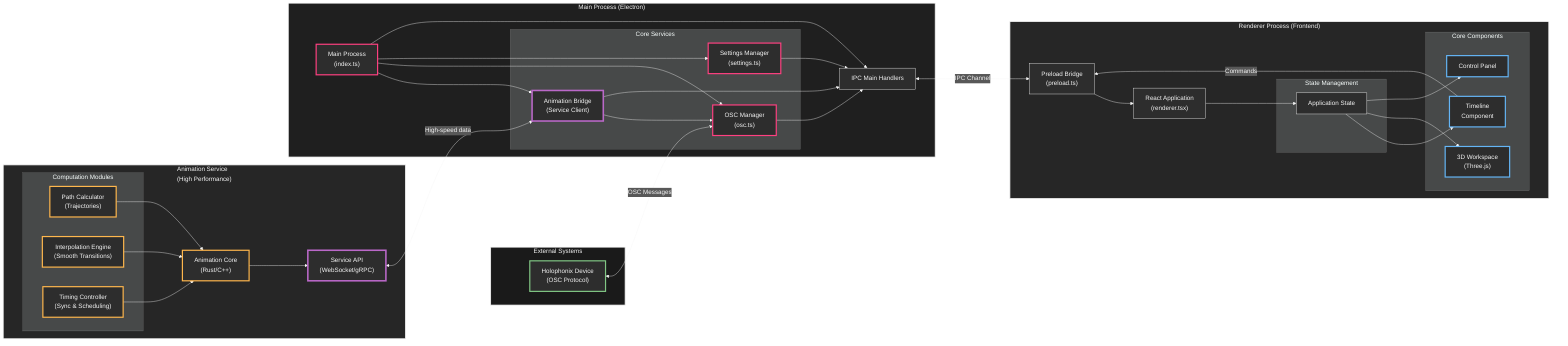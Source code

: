 %%{init: {
  'theme': 'dark',
  'themeVariables': {
    'fontSize': '16px',
    'fontFamily': 'arial',
    'lineWidth': '2px',
    'arrowMarkerAbsolute': true,
    'darkMode': true,
    'primaryColor': '#fff',
    'primaryTextColor': '#fff',
    'primaryBorderColor': '#fff',
    'lineColor': '#f5f5f5',
    'textColor': '#f5f5f5'
  },
  'flowchart': {
    'nodeSpacing': 50,
    'rankSpacing': 100,
    'curve': 'basis'
  }
} }%%
graph LR
    %% External Systems
    subgraph EXT["External Systems"]
        direction TB
        HD["Holophonix Device<br/>(OSC Protocol)"]
    end

    %% Animation Service
    subgraph AS["Animation Service<br/>(High Performance)"]
        direction TB
        AC["Animation Core<br/>(Rust/C++)"]
        
        subgraph CM["Computation Modules"]
            direction LR
            PC["Path Calculator<br/>(Trajectories)"]
            IE["Interpolation Engine<br/>(Smooth Transitions)"]
            TC["Timing Controller<br/>(Sync & Scheduling)"]
        end
        
        SAPI["Service API<br/>(WebSocket/gRPC)"]
        
        %% Internal Animation Service connections
        PC --> AC
        IE --> AC
        TC --> AC
        AC --> SAPI
    end

    %% Main Process
    subgraph MP["Main Process (Electron)"]
        direction TB
        MAIN["Main Process<br/>(index.ts)"]
        
        subgraph CS["Core Services"]
            direction LR
            AB["Animation Bridge<br/>(Service Client)"]
            OSC["OSC Manager<br/>(osc.ts)"]
            SET["Settings Manager<br/>(settings.ts)"]
        end
        
        IPC["IPC Main Handlers"]
        
        %% Internal Main Process connections
        MAIN --> AB & OSC & SET & IPC
        AB --> OSC & IPC
        OSC --> IPC
        SET --> IPC
    end

    %% Renderer Process
    subgraph RP["Renderer Process (Frontend)"]
        direction TB
        PB["Preload Bridge<br/>(preload.ts)"]
        RA["React Application<br/>(renderer.tsx)"]
        
        subgraph CC["Core Components"]
            direction LR
            TL["Timeline<br/>Component"]
            WS["3D Workspace<br/>(Three.js)"]
            CP["Control Panel"]
        end
        
        subgraph SM["State Management"]
            AS_["Application State"]
        end
        
        %% Internal Renderer Process connections
        PB --> RA
        RA --> AS_
        AS_ --> TL & WS & CP
    end

    %% Cross-component connections
    HD <--> |"OSC Messages"| OSC
    SAPI <--> |"High-speed data"| AB
    IPC <--> |"IPC Channel"| PB
    TL --> |"Commands"| PB
    
    %% Styling
    classDef default fill:#2d2d2d,stroke:#f5f5f5,stroke-width:1px,color:#f5f5f5
    classDef process fill:#2d2d2d,stroke:#ff4081,stroke-width:3px,color:#f5f5f5
    classDef component fill:#2d2d2d,stroke:#64b5f6,stroke-width:3px,color:#f5f5f5
    classDef external fill:#2d2d2d,stroke:#81c784,stroke-width:3px,color:#f5f5f5
    classDef core fill:#2d2d2d,stroke:#ba68c8,stroke-width:4px,color:#f5f5f5
    classDef compute fill:#2d2d2d,stroke:#ffb74d,stroke-width:3px,color:#f5f5f5
    
    class MAIN,OSC,SET process
    class TL,WS,CP component
    class HD external
    class AC,PC,IE,TC compute
    class SAPI,AB core
    
    %% Subgraph styling
    style EXT fill:#1a1a1a,stroke:#f5f5f5,stroke-width:2px,color:#f5f5f5
    style AS fill:#262626,stroke:#f5f5f5,stroke-width:2px,color:#f5f5f5
    style MP fill:#1f1f1f,stroke:#f5f5f5,stroke-width:2px,color:#f5f5f5
    style RP fill:#262626,stroke:#f5f5f5,stroke-width:2px,color:#f5f5f5